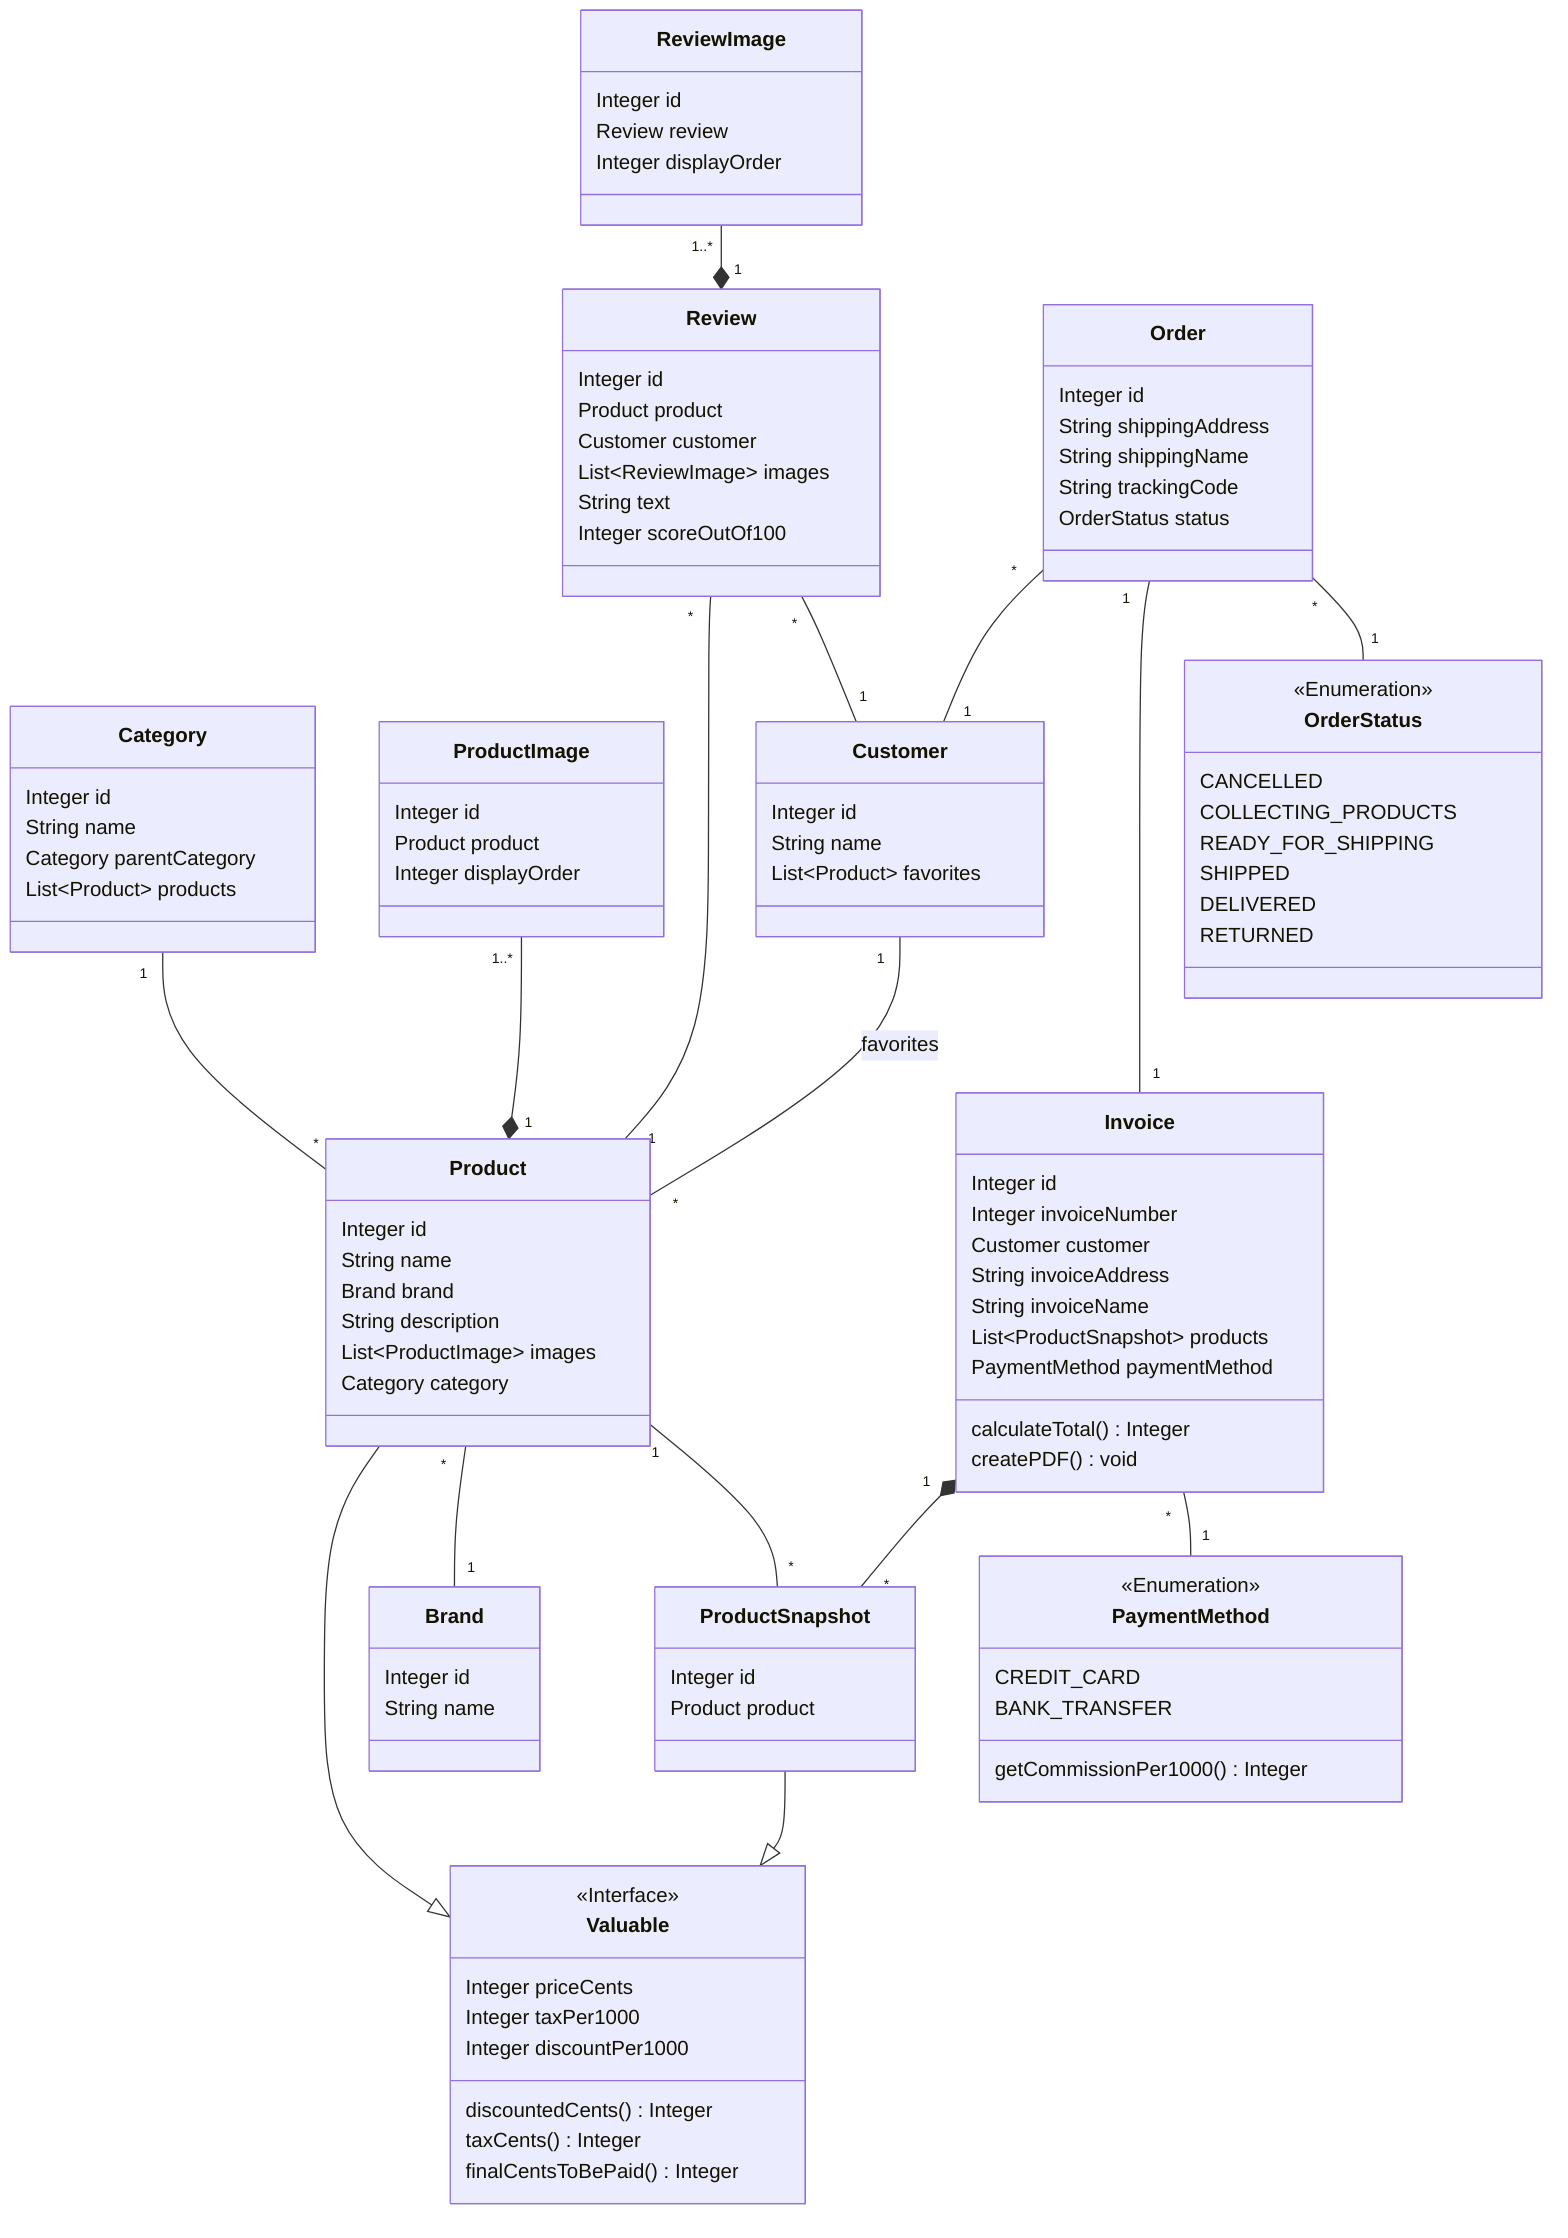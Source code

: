 classDiagram
    Category "1" -- "*" Product
    class Category {
        Integer id
        String name
        Category parentCategory
        List~Product~ products
    }

    class Brand {
        Integer id
        String name
    }

    Product --|> Valuable
    ProductSnapshot --|> Valuable
    class Valuable {
        <<Interface>>
        Integer priceCents
        Integer taxPer1000
        Integer discountPer1000
        discountedCents() Integer
        taxCents() Integer
        finalCentsToBePaid() Integer
    }

    Product "*" -- "1" Brand
    class Product {
        Integer id
        String name
        Brand brand
        String description
        List~ProductImage~ images
        Category category
    }

    ProductImage "1..*" --* "1" Product
    class ProductImage {
        Integer id
        Product product
        Integer displayOrder
    }

    ReviewImage "1..*" --* "1" Review
    class ReviewImage {
        Integer id
        Review review
        Integer displayOrder
    }

    Review "*" -- "1" Product
    Review "*" -- "1" Customer
    class Review {
        Integer id
        Product product
        Customer customer
        List~ReviewImage~ images
        String text
        Integer scoreOutOf100
    }

    Customer "1" -- "*" Product: favorites
    class Customer{
        Integer id
        String name
        List~Product~ favorites
    }

    Product "1" -- "*" ProductSnapshot
    class ProductSnapshot {
        Integer id
        Product product
    }

    Order "*" -- "1" Customer
    Order "1" -- "1" Invoice
    Order "*" -- "1" OrderStatus
    class Order {
        Integer id
        String shippingAddress
        String shippingName
        String trackingCode
        OrderStatus status
    }

    Invoice "1" *-- "*" ProductSnapshot
    Invoice "*" -- "1" PaymentMethod
    class Invoice {
        Integer id
        Integer invoiceNumber
        Customer customer
        String invoiceAddress
        String invoiceName
        List~ProductSnapshot~ products
        PaymentMethod paymentMethod
        calculateTotal() Integer
        createPDF() void
    }

    class OrderStatus {
        <<Enumeration>>
        CANCELLED
        COLLECTING_PRODUCTS
        READY_FOR_SHIPPING
        SHIPPED
        DELIVERED
        RETURNED
    }

    class PaymentMethod {
        <<Enumeration>>
        CREDIT_CARD
        BANK_TRANSFER
        getCommissionPer1000() Integer
    }